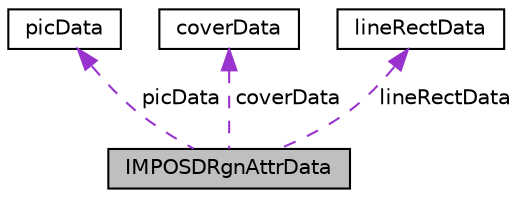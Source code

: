 digraph "IMPOSDRgnAttrData"
{
  edge [fontname="Helvetica",fontsize="10",labelfontname="Helvetica",labelfontsize="10"];
  node [fontname="Helvetica",fontsize="10",shape=record];
  Node1 [label="IMPOSDRgnAttrData",height=0.2,width=0.4,color="black", fillcolor="grey75", style="filled", fontcolor="black"];
  Node2 -> Node1 [dir="back",color="darkorchid3",fontsize="10",style="dashed",label=" picData" ,fontname="Helvetica"];
  Node2 [label="picData",height=0.2,width=0.4,color="black", fillcolor="white", style="filled",URL="$structpicData.html"];
  Node3 -> Node1 [dir="back",color="darkorchid3",fontsize="10",style="dashed",label=" coverData" ,fontname="Helvetica"];
  Node3 [label="coverData",height=0.2,width=0.4,color="black", fillcolor="white", style="filled",URL="$structcoverData.html"];
  Node4 -> Node1 [dir="back",color="darkorchid3",fontsize="10",style="dashed",label=" lineRectData" ,fontname="Helvetica"];
  Node4 [label="lineRectData",height=0.2,width=0.4,color="black", fillcolor="white", style="filled",URL="$structlineRectData.html"];
}
